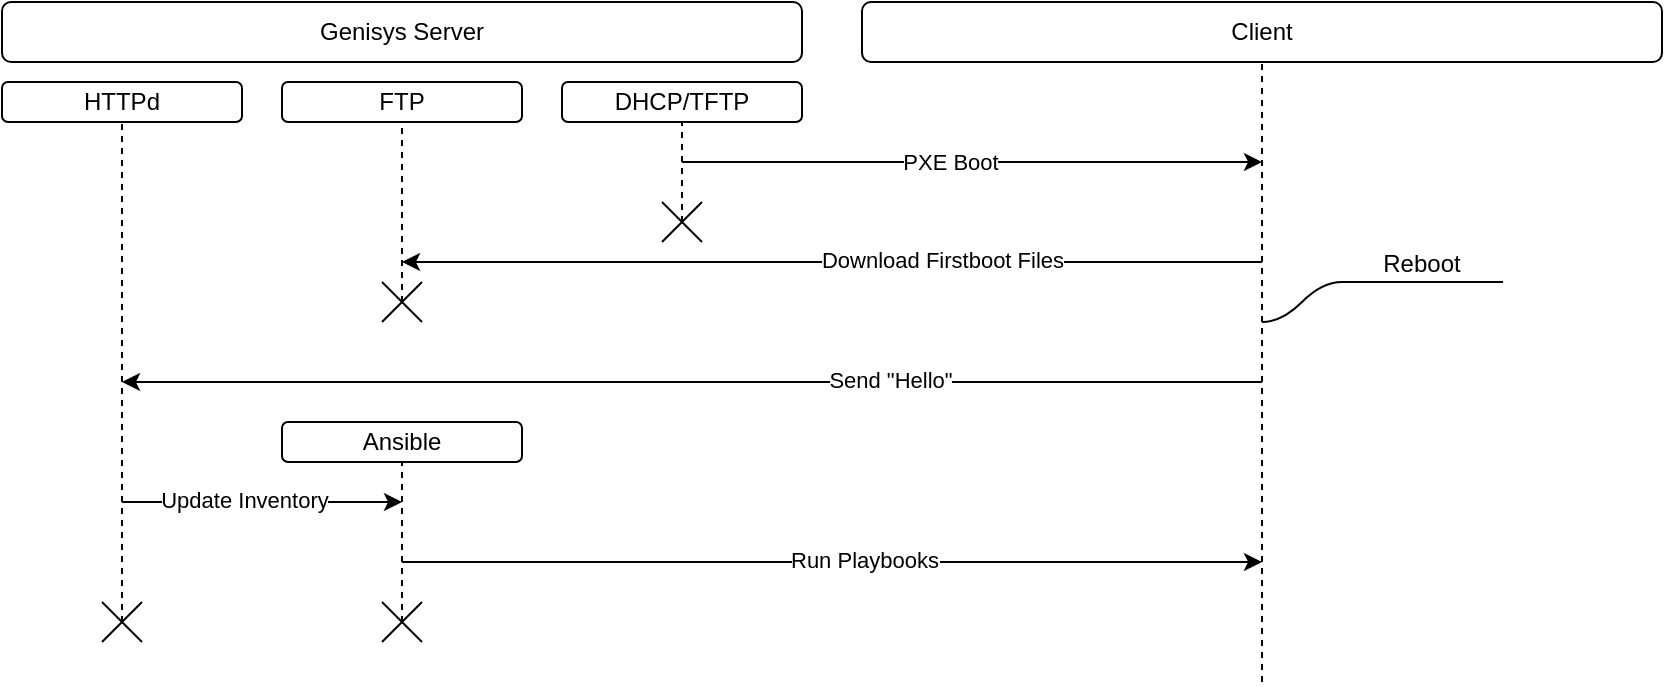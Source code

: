 <mxfile version="23.1.2" type="github">
  <diagram name="Page-1" id="Q2wZ2sweRgpwyFX9r32k">
    <mxGraphModel dx="1103" dy="582" grid="1" gridSize="10" guides="1" tooltips="1" connect="1" arrows="1" fold="1" page="1" pageScale="1" pageWidth="850" pageHeight="1100" math="0" shadow="0">
      <root>
        <mxCell id="0" />
        <mxCell id="1" parent="0" />
        <mxCell id="XiOSTXteVxpvsbVn6G1l-1" value="Genisys Server" style="rounded=1;whiteSpace=wrap;html=1;" vertex="1" parent="1">
          <mxGeometry x="10" y="10" width="400" height="30" as="geometry" />
        </mxCell>
        <mxCell id="XiOSTXteVxpvsbVn6G1l-3" value="Client" style="rounded=1;whiteSpace=wrap;html=1;" vertex="1" parent="1">
          <mxGeometry x="440" y="10" width="400" height="30" as="geometry" />
        </mxCell>
        <mxCell id="XiOSTXteVxpvsbVn6G1l-5" value="DHCP/TFTP" style="rounded=1;whiteSpace=wrap;html=1;" vertex="1" parent="1">
          <mxGeometry x="290" y="50" width="120" height="20" as="geometry" />
        </mxCell>
        <mxCell id="XiOSTXteVxpvsbVn6G1l-7" value="" style="endArrow=none;dashed=1;html=1;rounded=0;entryX=0.5;entryY=1;entryDx=0;entryDy=0;" edge="1" parent="1">
          <mxGeometry width="50" height="50" relative="1" as="geometry">
            <mxPoint x="640" y="350" as="sourcePoint" />
            <mxPoint x="640" y="40" as="targetPoint" />
          </mxGeometry>
        </mxCell>
        <mxCell id="XiOSTXteVxpvsbVn6G1l-8" value="" style="endArrow=none;dashed=1;html=1;rounded=0;entryX=0.5;entryY=1;entryDx=0;entryDy=0;" edge="1" parent="1" target="XiOSTXteVxpvsbVn6G1l-5">
          <mxGeometry width="50" height="50" relative="1" as="geometry">
            <mxPoint x="350" y="120" as="sourcePoint" />
            <mxPoint x="450" y="270" as="targetPoint" />
          </mxGeometry>
        </mxCell>
        <mxCell id="XiOSTXteVxpvsbVn6G1l-9" value="" style="shape=mxgraph.sysml.x;" vertex="1" parent="1">
          <mxGeometry x="340" y="110" width="20" height="20" as="geometry" />
        </mxCell>
        <mxCell id="XiOSTXteVxpvsbVn6G1l-11" value="" style="endArrow=classic;html=1;rounded=0;" edge="1" parent="1">
          <mxGeometry width="50" height="50" relative="1" as="geometry">
            <mxPoint x="350" y="90" as="sourcePoint" />
            <mxPoint x="640" y="90" as="targetPoint" />
          </mxGeometry>
        </mxCell>
        <mxCell id="XiOSTXteVxpvsbVn6G1l-12" value="PXE Boot" style="edgeLabel;html=1;align=center;verticalAlign=middle;resizable=0;points=[];" vertex="1" connectable="0" parent="XiOSTXteVxpvsbVn6G1l-11">
          <mxGeometry x="-0.081" relative="1" as="geometry">
            <mxPoint as="offset" />
          </mxGeometry>
        </mxCell>
        <mxCell id="XiOSTXteVxpvsbVn6G1l-13" value="FTP" style="rounded=1;whiteSpace=wrap;html=1;" vertex="1" parent="1">
          <mxGeometry x="150" y="50" width="120" height="20" as="geometry" />
        </mxCell>
        <mxCell id="XiOSTXteVxpvsbVn6G1l-14" value="" style="endArrow=none;dashed=1;html=1;rounded=0;entryX=0.5;entryY=1;entryDx=0;entryDy=0;" edge="1" parent="1" target="XiOSTXteVxpvsbVn6G1l-13">
          <mxGeometry width="50" height="50" relative="1" as="geometry">
            <mxPoint x="210" y="160" as="sourcePoint" />
            <mxPoint x="450" y="260" as="targetPoint" />
          </mxGeometry>
        </mxCell>
        <mxCell id="XiOSTXteVxpvsbVn6G1l-15" value="" style="endArrow=classic;html=1;rounded=0;" edge="1" parent="1">
          <mxGeometry width="50" height="50" relative="1" as="geometry">
            <mxPoint x="640" y="140" as="sourcePoint" />
            <mxPoint x="210" y="140" as="targetPoint" />
          </mxGeometry>
        </mxCell>
        <mxCell id="XiOSTXteVxpvsbVn6G1l-16" value="Download Firstboot Files" style="edgeLabel;html=1;align=center;verticalAlign=middle;resizable=0;points=[];" vertex="1" connectable="0" parent="XiOSTXteVxpvsbVn6G1l-15">
          <mxGeometry x="-0.624" y="-1" relative="1" as="geometry">
            <mxPoint x="-79" as="offset" />
          </mxGeometry>
        </mxCell>
        <mxCell id="XiOSTXteVxpvsbVn6G1l-17" value="" style="shape=mxgraph.sysml.x;" vertex="1" parent="1">
          <mxGeometry x="200" y="150" width="20" height="20" as="geometry" />
        </mxCell>
        <mxCell id="XiOSTXteVxpvsbVn6G1l-18" value="HTTPd" style="rounded=1;whiteSpace=wrap;html=1;" vertex="1" parent="1">
          <mxGeometry x="10" y="50" width="120" height="20" as="geometry" />
        </mxCell>
        <mxCell id="XiOSTXteVxpvsbVn6G1l-19" value="" style="endArrow=none;dashed=1;html=1;rounded=0;entryX=0.5;entryY=1;entryDx=0;entryDy=0;" edge="1" parent="1" target="XiOSTXteVxpvsbVn6G1l-18">
          <mxGeometry width="50" height="50" relative="1" as="geometry">
            <mxPoint x="70" y="320" as="sourcePoint" />
            <mxPoint x="310" y="260" as="targetPoint" />
          </mxGeometry>
        </mxCell>
        <mxCell id="XiOSTXteVxpvsbVn6G1l-20" value="" style="endArrow=classic;html=1;rounded=0;" edge="1" parent="1">
          <mxGeometry width="50" height="50" relative="1" as="geometry">
            <mxPoint x="640" y="200" as="sourcePoint" />
            <mxPoint x="70" y="200" as="targetPoint" />
          </mxGeometry>
        </mxCell>
        <mxCell id="XiOSTXteVxpvsbVn6G1l-21" value="Send &quot;Hello&quot;" style="edgeLabel;html=1;align=center;verticalAlign=middle;resizable=0;points=[];" vertex="1" connectable="0" parent="XiOSTXteVxpvsbVn6G1l-20">
          <mxGeometry x="-0.624" y="-1" relative="1" as="geometry">
            <mxPoint x="-79" as="offset" />
          </mxGeometry>
        </mxCell>
        <mxCell id="XiOSTXteVxpvsbVn6G1l-24" value="Reboot" style="whiteSpace=wrap;html=1;shape=partialRectangle;top=0;left=0;bottom=1;right=0;points=[[0,1],[1,1]];fillColor=none;align=center;verticalAlign=bottom;routingCenterY=0.5;snapToPoint=1;recursiveResize=0;autosize=1;treeFolding=1;treeMoving=1;newEdgeStyle={&quot;edgeStyle&quot;:&quot;entityRelationEdgeStyle&quot;,&quot;startArrow&quot;:&quot;none&quot;,&quot;endArrow&quot;:&quot;none&quot;,&quot;segment&quot;:10,&quot;curved&quot;:1,&quot;sourcePerimeterSpacing&quot;:0,&quot;targetPerimeterSpacing&quot;:0};" vertex="1" parent="1">
          <mxGeometry x="680" y="120" width="80" height="30" as="geometry" />
        </mxCell>
        <mxCell id="XiOSTXteVxpvsbVn6G1l-25" value="" style="edgeStyle=entityRelationEdgeStyle;startArrow=none;endArrow=none;segment=10;curved=1;sourcePerimeterSpacing=0;targetPerimeterSpacing=0;rounded=0;" edge="1" target="XiOSTXteVxpvsbVn6G1l-24" parent="1">
          <mxGeometry relative="1" as="geometry">
            <mxPoint x="640" y="170" as="sourcePoint" />
          </mxGeometry>
        </mxCell>
        <mxCell id="XiOSTXteVxpvsbVn6G1l-26" value="Ansible" style="rounded=1;whiteSpace=wrap;html=1;" vertex="1" parent="1">
          <mxGeometry x="150" y="220" width="120" height="20" as="geometry" />
        </mxCell>
        <mxCell id="XiOSTXteVxpvsbVn6G1l-27" value="" style="endArrow=none;dashed=1;html=1;rounded=0;entryX=0.5;entryY=1;entryDx=0;entryDy=0;" edge="1" parent="1" target="XiOSTXteVxpvsbVn6G1l-26">
          <mxGeometry width="50" height="50" relative="1" as="geometry">
            <mxPoint x="210" y="320" as="sourcePoint" />
            <mxPoint x="80" y="80" as="targetPoint" />
          </mxGeometry>
        </mxCell>
        <mxCell id="XiOSTXteVxpvsbVn6G1l-28" value="" style="endArrow=classic;html=1;rounded=0;" edge="1" parent="1">
          <mxGeometry width="50" height="50" relative="1" as="geometry">
            <mxPoint x="70" y="260" as="sourcePoint" />
            <mxPoint x="210" y="260" as="targetPoint" />
          </mxGeometry>
        </mxCell>
        <mxCell id="XiOSTXteVxpvsbVn6G1l-29" value="Update Inventory" style="edgeLabel;html=1;align=center;verticalAlign=middle;resizable=0;points=[];" vertex="1" connectable="0" parent="XiOSTXteVxpvsbVn6G1l-28">
          <mxGeometry x="0.177" y="1" relative="1" as="geometry">
            <mxPoint x="-22" as="offset" />
          </mxGeometry>
        </mxCell>
        <mxCell id="XiOSTXteVxpvsbVn6G1l-30" value="" style="shape=mxgraph.sysml.x;" vertex="1" parent="1">
          <mxGeometry x="60" y="310" width="20" height="20" as="geometry" />
        </mxCell>
        <mxCell id="XiOSTXteVxpvsbVn6G1l-31" value="" style="shape=mxgraph.sysml.x;" vertex="1" parent="1">
          <mxGeometry x="200" y="310" width="20" height="20" as="geometry" />
        </mxCell>
        <mxCell id="XiOSTXteVxpvsbVn6G1l-37" value="" style="endArrow=classic;html=1;rounded=0;" edge="1" parent="1">
          <mxGeometry width="50" height="50" relative="1" as="geometry">
            <mxPoint x="210" y="290" as="sourcePoint" />
            <mxPoint x="640" y="290" as="targetPoint" />
          </mxGeometry>
        </mxCell>
        <mxCell id="XiOSTXteVxpvsbVn6G1l-38" value="Run Playbooks" style="edgeLabel;html=1;align=center;verticalAlign=middle;resizable=0;points=[];" vertex="1" connectable="0" parent="XiOSTXteVxpvsbVn6G1l-37">
          <mxGeometry x="0.177" y="1" relative="1" as="geometry">
            <mxPoint x="-22" as="offset" />
          </mxGeometry>
        </mxCell>
      </root>
    </mxGraphModel>
  </diagram>
</mxfile>
